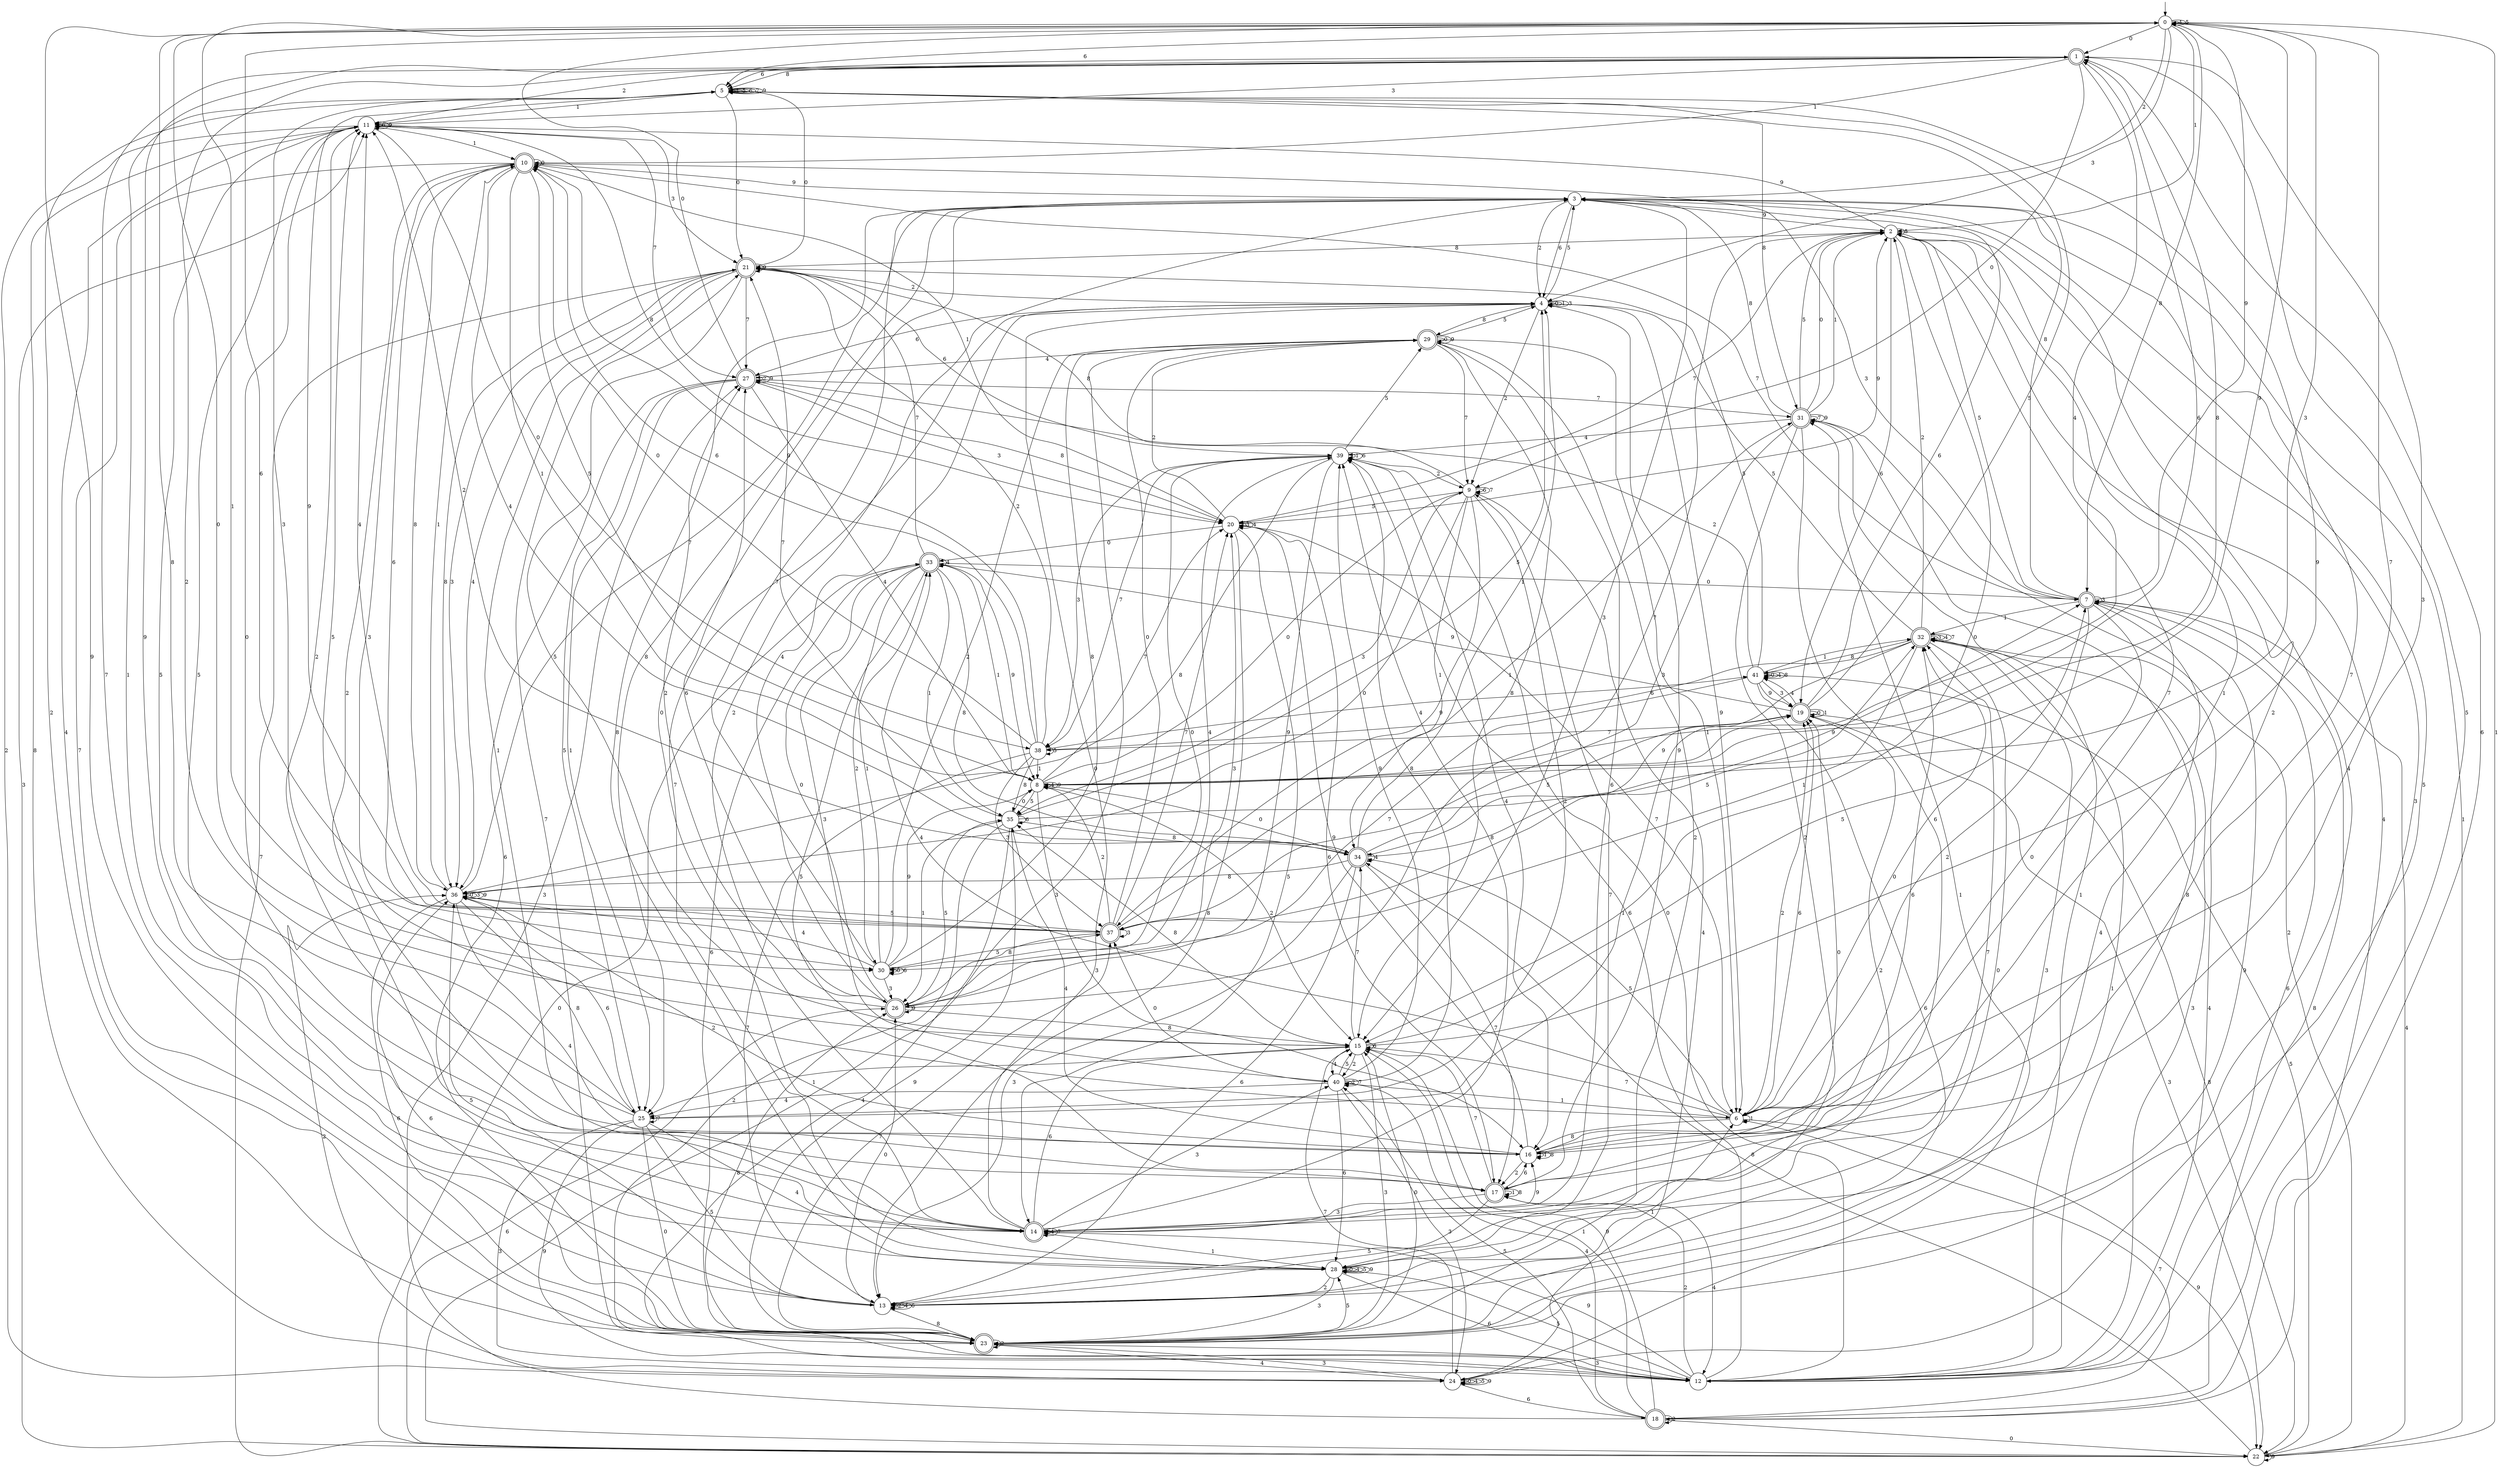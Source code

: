 digraph g {

	s0 [shape="circle" label="0"];
	s1 [shape="doublecircle" label="1"];
	s2 [shape="circle" label="2"];
	s3 [shape="circle" label="3"];
	s4 [shape="circle" label="4"];
	s5 [shape="circle" label="5"];
	s6 [shape="circle" label="6"];
	s7 [shape="doublecircle" label="7"];
	s8 [shape="circle" label="8"];
	s9 [shape="circle" label="9"];
	s10 [shape="doublecircle" label="10"];
	s11 [shape="circle" label="11"];
	s12 [shape="circle" label="12"];
	s13 [shape="circle" label="13"];
	s14 [shape="doublecircle" label="14"];
	s15 [shape="circle" label="15"];
	s16 [shape="circle" label="16"];
	s17 [shape="doublecircle" label="17"];
	s18 [shape="doublecircle" label="18"];
	s19 [shape="doublecircle" label="19"];
	s20 [shape="circle" label="20"];
	s21 [shape="doublecircle" label="21"];
	s22 [shape="circle" label="22"];
	s23 [shape="doublecircle" label="23"];
	s24 [shape="circle" label="24"];
	s25 [shape="circle" label="25"];
	s26 [shape="doublecircle" label="26"];
	s27 [shape="doublecircle" label="27"];
	s28 [shape="circle" label="28"];
	s29 [shape="doublecircle" label="29"];
	s30 [shape="circle" label="30"];
	s31 [shape="doublecircle" label="31"];
	s32 [shape="doublecircle" label="32"];
	s33 [shape="doublecircle" label="33"];
	s34 [shape="doublecircle" label="34"];
	s35 [shape="circle" label="35"];
	s36 [shape="circle" label="36"];
	s37 [shape="doublecircle" label="37"];
	s38 [shape="circle" label="38"];
	s39 [shape="circle" label="39"];
	s40 [shape="circle" label="40"];
	s41 [shape="circle" label="41"];
	s0 -> s1 [label="0"];
	s0 -> s2 [label="1"];
	s0 -> s3 [label="2"];
	s0 -> s4 [label="3"];
	s0 -> s0 [label="4"];
	s0 -> s0 [label="5"];
	s0 -> s5 [label="6"];
	s0 -> s6 [label="7"];
	s0 -> s7 [label="8"];
	s0 -> s8 [label="9"];
	s1 -> s9 [label="0"];
	s1 -> s10 [label="1"];
	s1 -> s11 [label="2"];
	s1 -> s11 [label="3"];
	s1 -> s8 [label="4"];
	s1 -> s12 [label="5"];
	s1 -> s5 [label="6"];
	s1 -> s13 [label="7"];
	s1 -> s5 [label="8"];
	s1 -> s14 [label="9"];
	s2 -> s15 [label="0"];
	s2 -> s16 [label="1"];
	s2 -> s17 [label="2"];
	s2 -> s12 [label="3"];
	s2 -> s18 [label="4"];
	s2 -> s2 [label="5"];
	s2 -> s19 [label="6"];
	s2 -> s20 [label="7"];
	s2 -> s21 [label="8"];
	s2 -> s11 [label="9"];
	s3 -> s14 [label="0"];
	s3 -> s22 [label="1"];
	s3 -> s4 [label="2"];
	s3 -> s15 [label="3"];
	s3 -> s23 [label="4"];
	s3 -> s24 [label="5"];
	s3 -> s4 [label="6"];
	s3 -> s16 [label="7"];
	s3 -> s25 [label="8"];
	s3 -> s2 [label="9"];
	s4 -> s4 [label="0"];
	s4 -> s4 [label="1"];
	s4 -> s9 [label="2"];
	s4 -> s4 [label="3"];
	s4 -> s26 [label="4"];
	s4 -> s3 [label="5"];
	s4 -> s27 [label="6"];
	s4 -> s28 [label="7"];
	s4 -> s29 [label="8"];
	s4 -> s6 [label="9"];
	s5 -> s21 [label="0"];
	s5 -> s11 [label="1"];
	s5 -> s23 [label="2"];
	s5 -> s30 [label="3"];
	s5 -> s5 [label="4"];
	s5 -> s5 [label="5"];
	s5 -> s5 [label="6"];
	s5 -> s5 [label="7"];
	s5 -> s31 [label="8"];
	s5 -> s5 [label="9"];
	s6 -> s32 [label="0"];
	s6 -> s6 [label="1"];
	s6 -> s19 [label="2"];
	s6 -> s10 [label="3"];
	s6 -> s33 [label="4"];
	s6 -> s34 [label="5"];
	s6 -> s19 [label="6"];
	s6 -> s15 [label="7"];
	s6 -> s16 [label="8"];
	s6 -> s22 [label="9"];
	s7 -> s6 [label="0"];
	s7 -> s32 [label="1"];
	s7 -> s6 [label="2"];
	s7 -> s7 [label="3"];
	s7 -> s28 [label="4"];
	s7 -> s2 [label="5"];
	s7 -> s12 [label="6"];
	s7 -> s10 [label="7"];
	s7 -> s5 [label="8"];
	s7 -> s0 [label="9"];
	s8 -> s9 [label="0"];
	s8 -> s33 [label="1"];
	s8 -> s15 [label="2"];
	s8 -> s16 [label="3"];
	s8 -> s8 [label="4"];
	s8 -> s35 [label="5"];
	s8 -> s1 [label="6"];
	s8 -> s20 [label="7"];
	s8 -> s1 [label="8"];
	s8 -> s8 [label="9"];
	s9 -> s36 [label="0"];
	s9 -> s34 [label="1"];
	s9 -> s25 [label="2"];
	s9 -> s35 [label="3"];
	s9 -> s24 [label="4"];
	s9 -> s20 [label="5"];
	s9 -> s9 [label="6"];
	s9 -> s9 [label="7"];
	s9 -> s21 [label="8"];
	s9 -> s37 [label="9"];
	s10 -> s10 [label="0"];
	s10 -> s8 [label="1"];
	s10 -> s14 [label="2"];
	s10 -> s7 [label="3"];
	s10 -> s34 [label="4"];
	s10 -> s8 [label="5"];
	s10 -> s30 [label="6"];
	s10 -> s23 [label="7"];
	s10 -> s36 [label="8"];
	s10 -> s3 [label="9"];
	s11 -> s38 [label="0"];
	s11 -> s10 [label="1"];
	s11 -> s24 [label="2"];
	s11 -> s21 [label="3"];
	s11 -> s23 [label="4"];
	s11 -> s14 [label="5"];
	s11 -> s11 [label="6"];
	s11 -> s27 [label="7"];
	s11 -> s20 [label="8"];
	s11 -> s11 [label="9"];
	s12 -> s39 [label="0"];
	s12 -> s31 [label="1"];
	s12 -> s17 [label="2"];
	s12 -> s32 [label="3"];
	s12 -> s32 [label="4"];
	s12 -> s28 [label="5"];
	s12 -> s39 [label="6"];
	s12 -> s21 [label="7"];
	s12 -> s31 [label="8"];
	s12 -> s14 [label="9"];
	s13 -> s26 [label="0"];
	s13 -> s6 [label="1"];
	s13 -> s13 [label="2"];
	s13 -> s32 [label="3"];
	s13 -> s13 [label="4"];
	s13 -> s36 [label="5"];
	s13 -> s13 [label="6"];
	s13 -> s9 [label="7"];
	s13 -> s23 [label="8"];
	s13 -> s0 [label="9"];
	s14 -> s4 [label="0"];
	s14 -> s28 [label="1"];
	s14 -> s3 [label="2"];
	s14 -> s40 [label="3"];
	s14 -> s14 [label="4"];
	s14 -> s11 [label="5"];
	s14 -> s15 [label="6"];
	s14 -> s14 [label="7"];
	s14 -> s39 [label="8"];
	s14 -> s16 [label="9"];
	s15 -> s0 [label="0"];
	s15 -> s25 [label="1"];
	s15 -> s40 [label="2"];
	s15 -> s23 [label="3"];
	s15 -> s40 [label="4"];
	s15 -> s7 [label="5"];
	s15 -> s15 [label="6"];
	s15 -> s34 [label="7"];
	s15 -> s35 [label="8"];
	s15 -> s5 [label="9"];
	s16 -> s11 [label="0"];
	s16 -> s16 [label="1"];
	s16 -> s17 [label="2"];
	s16 -> s1 [label="3"];
	s16 -> s35 [label="4"];
	s16 -> s11 [label="5"];
	s16 -> s32 [label="6"];
	s16 -> s2 [label="7"];
	s16 -> s16 [label="8"];
	s16 -> s20 [label="9"];
	s17 -> s19 [label="0"];
	s17 -> s17 [label="1"];
	s17 -> s11 [label="2"];
	s17 -> s14 [label="3"];
	s17 -> s12 [label="4"];
	s17 -> s13 [label="5"];
	s17 -> s16 [label="6"];
	s17 -> s15 [label="7"];
	s17 -> s17 [label="8"];
	s17 -> s4 [label="9"];
	s18 -> s22 [label="0"];
	s18 -> s15 [label="1"];
	s18 -> s18 [label="2"];
	s18 -> s27 [label="3"];
	s18 -> s40 [label="4"];
	s18 -> s40 [label="5"];
	s18 -> s1 [label="6"];
	s18 -> s6 [label="7"];
	s18 -> s7 [label="8"];
	s18 -> s15 [label="9"];
	s19 -> s19 [label="0"];
	s19 -> s19 [label="1"];
	s19 -> s14 [label="2"];
	s19 -> s22 [label="3"];
	s19 -> s41 [label="4"];
	s19 -> s5 [label="5"];
	s19 -> s3 [label="6"];
	s19 -> s38 [label="7"];
	s19 -> s22 [label="8"];
	s19 -> s33 [label="9"];
	s20 -> s33 [label="0"];
	s20 -> s10 [label="1"];
	s20 -> s29 [label="2"];
	s20 -> s20 [label="3"];
	s20 -> s20 [label="4"];
	s20 -> s14 [label="5"];
	s20 -> s17 [label="6"];
	s20 -> s6 [label="7"];
	s20 -> s13 [label="8"];
	s20 -> s2 [label="9"];
	s21 -> s5 [label="0"];
	s21 -> s14 [label="1"];
	s21 -> s4 [label="2"];
	s21 -> s36 [label="3"];
	s21 -> s36 [label="4"];
	s21 -> s15 [label="5"];
	s21 -> s39 [label="6"];
	s21 -> s27 [label="7"];
	s21 -> s36 [label="8"];
	s21 -> s21 [label="9"];
	s22 -> s33 [label="0"];
	s22 -> s0 [label="1"];
	s22 -> s31 [label="2"];
	s22 -> s11 [label="3"];
	s22 -> s7 [label="4"];
	s22 -> s41 [label="5"];
	s22 -> s26 [label="6"];
	s22 -> s21 [label="7"];
	s22 -> s34 [label="8"];
	s22 -> s22 [label="9"];
	s23 -> s15 [label="0"];
	s23 -> s32 [label="1"];
	s23 -> s23 [label="2"];
	s23 -> s12 [label="3"];
	s23 -> s24 [label="4"];
	s23 -> s28 [label="5"];
	s23 -> s36 [label="6"];
	s23 -> s37 [label="7"];
	s23 -> s26 [label="8"];
	s23 -> s7 [label="9"];
	s24 -> s24 [label="0"];
	s24 -> s31 [label="1"];
	s24 -> s36 [label="2"];
	s24 -> s23 [label="3"];
	s24 -> s24 [label="4"];
	s24 -> s24 [label="5"];
	s24 -> s18 [label="6"];
	s24 -> s15 [label="7"];
	s24 -> s11 [label="8"];
	s24 -> s24 [label="9"];
	s25 -> s23 [label="0"];
	s25 -> s19 [label="1"];
	s25 -> s1 [label="2"];
	s25 -> s12 [label="3"];
	s25 -> s28 [label="4"];
	s25 -> s13 [label="5"];
	s25 -> s36 [label="6"];
	s25 -> s25 [label="7"];
	s25 -> s0 [label="8"];
	s25 -> s12 [label="9"];
	s26 -> s33 [label="0"];
	s26 -> s0 [label="1"];
	s26 -> s27 [label="2"];
	s26 -> s20 [label="3"];
	s26 -> s39 [label="4"];
	s26 -> s35 [label="5"];
	s26 -> s27 [label="6"];
	s26 -> s2 [label="7"];
	s26 -> s15 [label="8"];
	s26 -> s26 [label="9"];
	s27 -> s0 [label="0"];
	s27 -> s25 [label="1"];
	s27 -> s27 [label="2"];
	s27 -> s20 [label="3"];
	s27 -> s8 [label="4"];
	s27 -> s25 [label="5"];
	s27 -> s23 [label="6"];
	s27 -> s31 [label="7"];
	s27 -> s20 [label="8"];
	s27 -> s27 [label="9"];
	s28 -> s28 [label="0"];
	s28 -> s5 [label="1"];
	s28 -> s13 [label="2"];
	s28 -> s23 [label="3"];
	s28 -> s28 [label="4"];
	s28 -> s28 [label="5"];
	s28 -> s12 [label="6"];
	s28 -> s32 [label="7"];
	s28 -> s3 [label="8"];
	s28 -> s28 [label="9"];
	s29 -> s29 [label="0"];
	s29 -> s6 [label="1"];
	s29 -> s23 [label="2"];
	s29 -> s22 [label="3"];
	s29 -> s27 [label="4"];
	s29 -> s4 [label="5"];
	s29 -> s14 [label="6"];
	s29 -> s9 [label="7"];
	s29 -> s15 [label="8"];
	s29 -> s29 [label="9"];
	s30 -> s30 [label="0"];
	s30 -> s33 [label="1"];
	s30 -> s29 [label="2"];
	s30 -> s26 [label="3"];
	s30 -> s36 [label="4"];
	s30 -> s37 [label="5"];
	s30 -> s30 [label="6"];
	s30 -> s3 [label="7"];
	s30 -> s29 [label="8"];
	s30 -> s8 [label="9"];
	s31 -> s2 [label="0"];
	s31 -> s2 [label="1"];
	s31 -> s28 [label="2"];
	s31 -> s37 [label="3"];
	s31 -> s39 [label="4"];
	s31 -> s2 [label="5"];
	s31 -> s14 [label="6"];
	s31 -> s31 [label="7"];
	s31 -> s3 [label="8"];
	s31 -> s31 [label="9"];
	s32 -> s13 [label="0"];
	s32 -> s37 [label="1"];
	s32 -> s2 [label="2"];
	s32 -> s32 [label="3"];
	s32 -> s32 [label="4"];
	s32 -> s4 [label="5"];
	s32 -> s38 [label="6"];
	s32 -> s32 [label="7"];
	s32 -> s41 [label="8"];
	s32 -> s34 [label="9"];
	s33 -> s7 [label="0"];
	s33 -> s35 [label="1"];
	s33 -> s30 [label="2"];
	s33 -> s40 [label="3"];
	s33 -> s33 [label="4"];
	s33 -> s17 [label="5"];
	s33 -> s23 [label="6"];
	s33 -> s21 [label="7"];
	s33 -> s34 [label="8"];
	s33 -> s8 [label="9"];
	s34 -> s8 [label="0"];
	s34 -> s4 [label="1"];
	s34 -> s11 [label="2"];
	s34 -> s13 [label="3"];
	s34 -> s34 [label="4"];
	s34 -> s19 [label="5"];
	s34 -> s13 [label="6"];
	s34 -> s17 [label="7"];
	s34 -> s36 [label="8"];
	s34 -> s7 [label="9"];
	s35 -> s8 [label="0"];
	s35 -> s26 [label="1"];
	s35 -> s12 [label="2"];
	s35 -> s0 [label="3"];
	s35 -> s12 [label="4"];
	s35 -> s4 [label="5"];
	s35 -> s35 [label="6"];
	s35 -> s21 [label="7"];
	s35 -> s34 [label="8"];
	s35 -> s23 [label="9"];
	s36 -> s36 [label="0"];
	s36 -> s10 [label="1"];
	s36 -> s16 [label="2"];
	s36 -> s36 [label="3"];
	s36 -> s17 [label="4"];
	s36 -> s37 [label="5"];
	s36 -> s23 [label="6"];
	s36 -> s3 [label="7"];
	s36 -> s25 [label="8"];
	s36 -> s36 [label="9"];
	s37 -> s29 [label="0"];
	s37 -> s31 [label="1"];
	s37 -> s8 [label="2"];
	s37 -> s37 [label="3"];
	s37 -> s11 [label="4"];
	s37 -> s32 [label="5"];
	s37 -> s0 [label="6"];
	s37 -> s20 [label="7"];
	s37 -> s30 [label="8"];
	s37 -> s5 [label="9"];
	s38 -> s10 [label="0"];
	s38 -> s8 [label="1"];
	s38 -> s21 [label="2"];
	s38 -> s37 [label="3"];
	s38 -> s41 [label="4"];
	s38 -> s38 [label="5"];
	s38 -> s10 [label="6"];
	s38 -> s13 [label="7"];
	s38 -> s35 [label="8"];
	s38 -> s10 [label="9"];
	s39 -> s26 [label="0"];
	s39 -> s39 [label="1"];
	s39 -> s9 [label="2"];
	s39 -> s38 [label="3"];
	s39 -> s16 [label="4"];
	s39 -> s29 [label="5"];
	s39 -> s39 [label="6"];
	s39 -> s38 [label="7"];
	s39 -> s36 [label="8"];
	s39 -> s26 [label="9"];
	s40 -> s37 [label="0"];
	s40 -> s6 [label="1"];
	s40 -> s40 [label="2"];
	s40 -> s24 [label="3"];
	s40 -> s25 [label="4"];
	s40 -> s15 [label="5"];
	s40 -> s28 [label="6"];
	s40 -> s40 [label="7"];
	s40 -> s39 [label="8"];
	s40 -> s39 [label="9"];
	s41 -> s41 [label="0"];
	s41 -> s32 [label="1"];
	s41 -> s27 [label="2"];
	s41 -> s19 [label="3"];
	s41 -> s41 [label="4"];
	s41 -> s21 [label="5"];
	s41 -> s23 [label="6"];
	s41 -> s30 [label="7"];
	s41 -> s41 [label="8"];
	s41 -> s19 [label="9"];

__start0 [label="" shape="none" width="0" height="0"];
__start0 -> s0;

}

